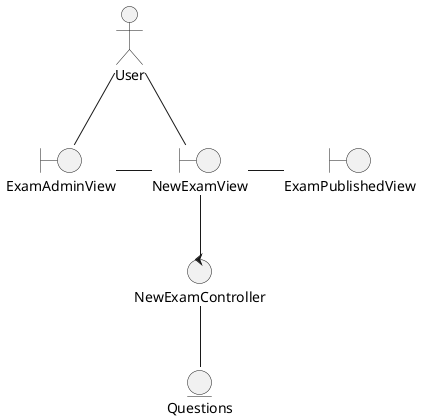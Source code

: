 @startuml
skinparam style strictuml


actor User

boundary ExamAdminView
boundary NewExamView
boundary ExamPublishedView

entity Questions

control NewExamController

User -- ExamAdminView
User -- NewExamView
ExamAdminView -r- NewExamView
NewExamView -r- ExamPublishedView

NewExamView -- NewExamController


NewExamController -- Questions


@enduml
